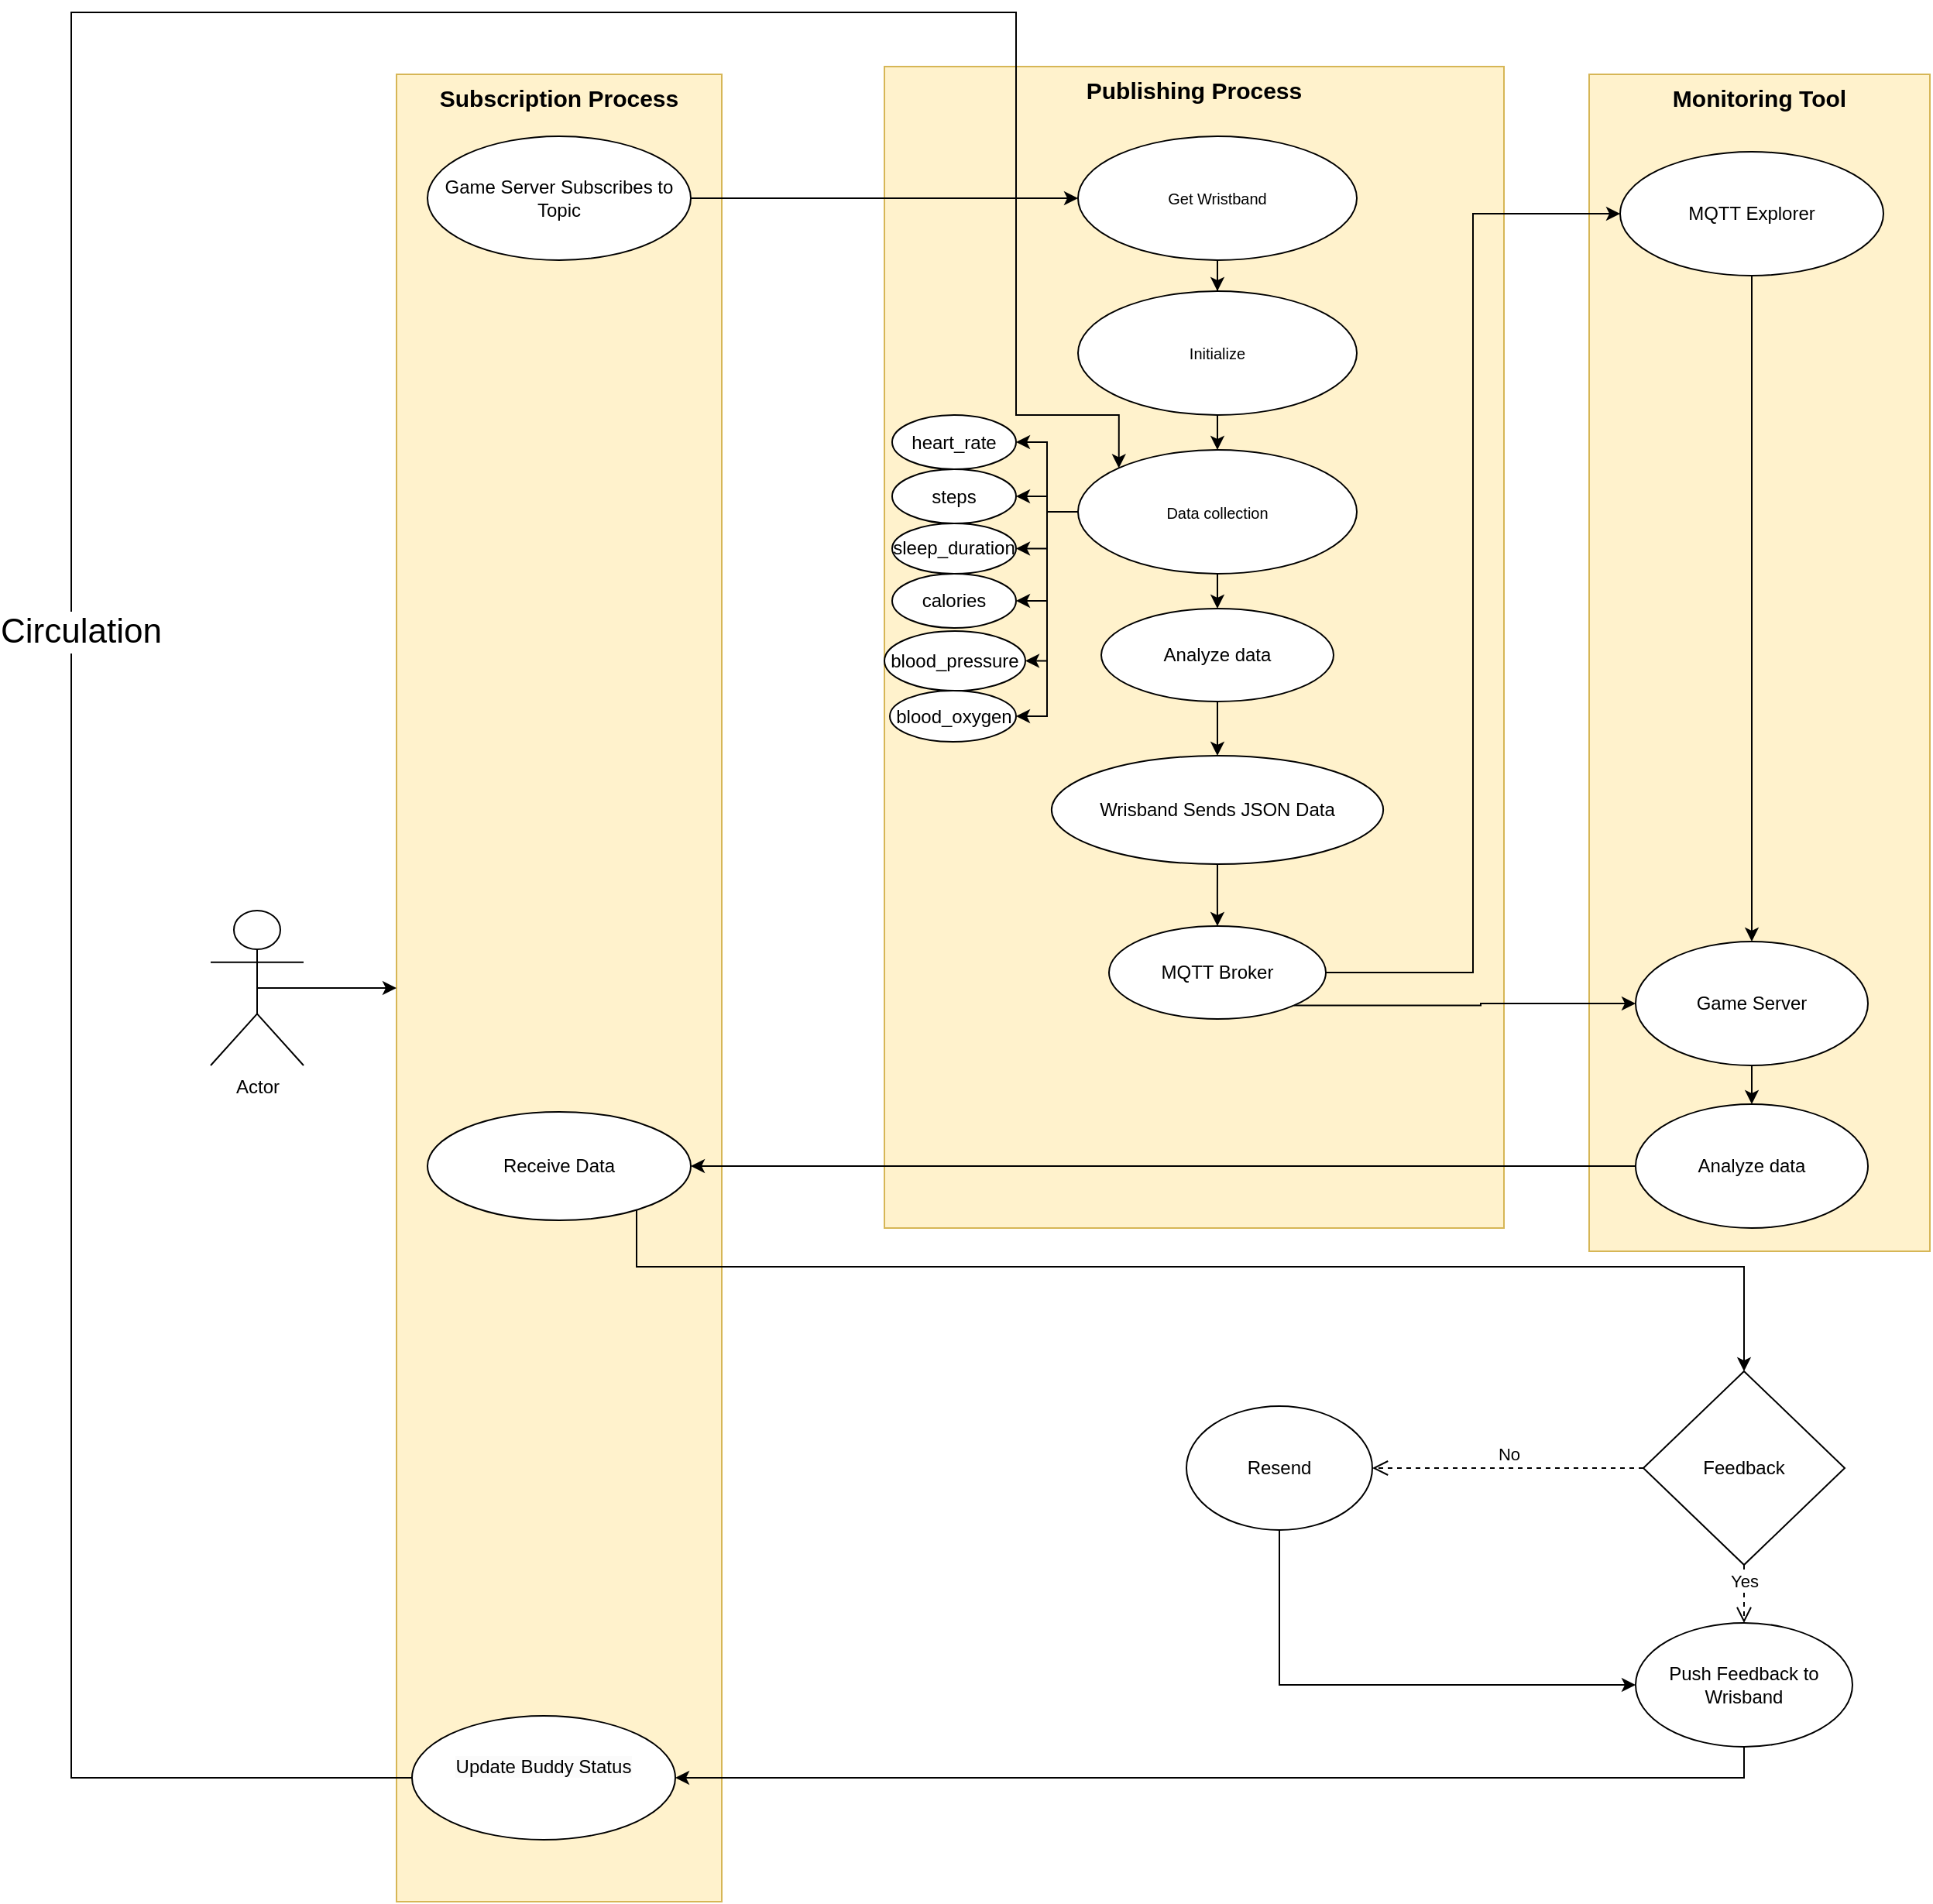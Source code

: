 <mxfile version="27.1.4">
  <diagram name="第 1 页" id="_9PPavwD3CCcuWAf2doY">
    <mxGraphModel dx="2962" dy="1533" grid="0" gridSize="10" guides="1" tooltips="1" connect="1" arrows="1" fold="1" page="0" pageScale="1" pageWidth="827" pageHeight="1169" math="0" shadow="0">
      <root>
        <mxCell id="0" />
        <mxCell id="1" parent="0" />
        <mxCell id="JhrDCpCHhot6Ddgrnvpp-4" value="Subscription Process" style="rounded=0;whiteSpace=wrap;html=1;fontStyle=1;verticalAlign=top;fontSize=15;fillColor=#fff2cc;strokeColor=#d6b656;" parent="1" vertex="1">
          <mxGeometry x="-330" y="-100" width="210" height="1180" as="geometry" />
        </mxCell>
        <mxCell id="JhrDCpCHhot6Ddgrnvpp-8" value="Publishing Process" style="rounded=0;whiteSpace=wrap;html=1;fontStyle=1;verticalAlign=top;fontSize=15;fillColor=#fff2cc;strokeColor=#d6b656;" parent="1" vertex="1">
          <mxGeometry x="-15" y="-105" width="400" height="750" as="geometry" />
        </mxCell>
        <mxCell id="JhrDCpCHhot6Ddgrnvpp-11" value="Monitoring Tool" style="rounded=0;whiteSpace=wrap;html=1;fontStyle=1;verticalAlign=top;fontSize=15;fillColor=#fff2cc;strokeColor=#d6b656;" parent="1" vertex="1">
          <mxGeometry x="440" y="-100" width="220" height="760" as="geometry" />
        </mxCell>
        <mxCell id="JhrDCpCHhot6Ddgrnvpp-17" value="Feedback" style="rhombus;whiteSpace=wrap;html=1;" parent="1" vertex="1">
          <mxGeometry x="475" y="737.5" width="130" height="125" as="geometry" />
        </mxCell>
        <mxCell id="JhrDCpCHhot6Ddgrnvpp-26" style="edgeStyle=orthogonalEdgeStyle;rounded=0;orthogonalLoop=1;jettySize=auto;html=1;exitX=0.5;exitY=0.5;exitDx=0;exitDy=0;exitPerimeter=0;" parent="1" source="JhrDCpCHhot6Ddgrnvpp-19" target="JhrDCpCHhot6Ddgrnvpp-4" edge="1">
          <mxGeometry relative="1" as="geometry" />
        </mxCell>
        <mxCell id="JhrDCpCHhot6Ddgrnvpp-19" value="Actor" style="shape=umlActor;verticalLabelPosition=bottom;verticalAlign=top;html=1;" parent="1" vertex="1">
          <mxGeometry x="-450" y="440" width="60" height="100" as="geometry" />
        </mxCell>
        <mxCell id="JhrDCpCHhot6Ddgrnvpp-29" style="edgeStyle=orthogonalEdgeStyle;rounded=0;orthogonalLoop=1;jettySize=auto;html=1;exitX=1;exitY=0.5;exitDx=0;exitDy=0;entryX=0;entryY=0.5;entryDx=0;entryDy=0;" parent="1" source="JhrDCpCHhot6Ddgrnvpp-20" target="JhrDCpCHhot6Ddgrnvpp-27" edge="1">
          <mxGeometry relative="1" as="geometry" />
        </mxCell>
        <mxCell id="JhrDCpCHhot6Ddgrnvpp-20" value="Game Server Subscribes to Topic" style="ellipse;whiteSpace=wrap;html=1;" parent="1" vertex="1">
          <mxGeometry x="-310" y="-60" width="170" height="80" as="geometry" />
        </mxCell>
        <mxCell id="JhrDCpCHhot6Ddgrnvpp-31" value="" style="edgeStyle=orthogonalEdgeStyle;rounded=0;orthogonalLoop=1;jettySize=auto;html=1;" parent="1" source="JhrDCpCHhot6Ddgrnvpp-21" target="JhrDCpCHhot6Ddgrnvpp-22" edge="1">
          <mxGeometry relative="1" as="geometry" />
        </mxCell>
        <mxCell id="JhrDCpCHhot6Ddgrnvpp-21" value="Wrisband Sends JSON Data" style="ellipse;whiteSpace=wrap;html=1;" parent="1" vertex="1">
          <mxGeometry x="92.94" y="340" width="214.13" height="70" as="geometry" />
        </mxCell>
        <mxCell id="JhrDCpCHhot6Ddgrnvpp-73" style="edgeStyle=orthogonalEdgeStyle;rounded=0;orthogonalLoop=1;jettySize=auto;html=1;exitX=1;exitY=0.5;exitDx=0;exitDy=0;entryX=0;entryY=0.5;entryDx=0;entryDy=0;" parent="1" source="JhrDCpCHhot6Ddgrnvpp-22" target="JhrDCpCHhot6Ddgrnvpp-59" edge="1">
          <mxGeometry relative="1" as="geometry" />
        </mxCell>
        <mxCell id="JhrDCpCHhot6Ddgrnvpp-90" style="edgeStyle=orthogonalEdgeStyle;rounded=0;orthogonalLoop=1;jettySize=auto;html=1;exitX=1;exitY=1;exitDx=0;exitDy=0;" parent="1" source="JhrDCpCHhot6Ddgrnvpp-22" target="JhrDCpCHhot6Ddgrnvpp-60" edge="1">
          <mxGeometry relative="1" as="geometry" />
        </mxCell>
        <mxCell id="JhrDCpCHhot6Ddgrnvpp-22" value="MQTT Broker" style="ellipse;whiteSpace=wrap;html=1;" parent="1" vertex="1">
          <mxGeometry x="130" y="450" width="140" height="60" as="geometry" />
        </mxCell>
        <mxCell id="JhrDCpCHhot6Ddgrnvpp-58" style="edgeStyle=orthogonalEdgeStyle;rounded=0;orthogonalLoop=1;jettySize=auto;html=1;exitX=1;exitY=1;exitDx=0;exitDy=0;" parent="1" source="JhrDCpCHhot6Ddgrnvpp-23" target="JhrDCpCHhot6Ddgrnvpp-17" edge="1">
          <mxGeometry relative="1" as="geometry">
            <Array as="points">
              <mxPoint x="-175" y="630" />
              <mxPoint x="-175" y="670" />
              <mxPoint x="540" y="670" />
            </Array>
          </mxGeometry>
        </mxCell>
        <mxCell id="JhrDCpCHhot6Ddgrnvpp-23" value="Receive Data" style="ellipse;whiteSpace=wrap;html=1;" parent="1" vertex="1">
          <mxGeometry x="-310" y="570" width="170" height="70" as="geometry" />
        </mxCell>
        <mxCell id="JhrDCpCHhot6Ddgrnvpp-82" style="edgeStyle=orthogonalEdgeStyle;rounded=0;orthogonalLoop=1;jettySize=auto;html=1;exitX=0;exitY=0.5;exitDx=0;exitDy=0;entryX=0;entryY=0;entryDx=0;entryDy=0;" parent="1" source="JhrDCpCHhot6Ddgrnvpp-24" target="JhrDCpCHhot6Ddgrnvpp-66" edge="1">
          <mxGeometry relative="1" as="geometry">
            <mxPoint x="-540" y="-180" as="targetPoint" />
            <Array as="points">
              <mxPoint x="-540" y="1000" />
              <mxPoint x="-540" y="-140" />
              <mxPoint x="70" y="-140" />
              <mxPoint x="70" y="120" />
              <mxPoint x="137" y="120" />
            </Array>
          </mxGeometry>
        </mxCell>
        <mxCell id="JhrDCpCHhot6Ddgrnvpp-83" value="Circulation" style="edgeLabel;html=1;align=center;verticalAlign=middle;resizable=0;points=[];fontSize=22;" parent="JhrDCpCHhot6Ddgrnvpp-82" vertex="1" connectable="0">
          <mxGeometry x="0.366" y="-4" relative="1" as="geometry">
            <mxPoint x="-226" y="396" as="offset" />
          </mxGeometry>
        </mxCell>
        <mxCell id="JhrDCpCHhot6Ddgrnvpp-24" value="&#xa;&lt;span style=&quot;color: rgb(0, 0, 0); font-family: Helvetica; font-size: 12px; font-style: normal; font-variant-ligatures: normal; font-variant-caps: normal; font-weight: 400; letter-spacing: normal; orphans: 2; text-align: center; text-indent: 0px; text-transform: none; widows: 2; word-spacing: 0px; -webkit-text-stroke-width: 0px; white-space: normal; background-color: rgb(251, 251, 251); text-decoration-thickness: initial; text-decoration-style: initial; text-decoration-color: initial; display: inline !important; float: none;&quot;&gt;Update Buddy Status&lt;/span&gt;&#xa;&#xa;" style="ellipse;whiteSpace=wrap;html=1;" parent="1" vertex="1">
          <mxGeometry x="-320" y="960" width="170" height="80" as="geometry" />
        </mxCell>
        <mxCell id="JhrDCpCHhot6Ddgrnvpp-65" value="" style="edgeStyle=orthogonalEdgeStyle;rounded=0;orthogonalLoop=1;jettySize=auto;html=1;" parent="1" source="JhrDCpCHhot6Ddgrnvpp-27" target="JhrDCpCHhot6Ddgrnvpp-64" edge="1">
          <mxGeometry relative="1" as="geometry" />
        </mxCell>
        <mxCell id="JhrDCpCHhot6Ddgrnvpp-27" value="&lt;span style=&quot;font-size: x-small;&quot;&gt;Get&amp;nbsp;&lt;/span&gt;&lt;span style=&quot;font-size: x-small;&quot;&gt;Wristband&lt;/span&gt;" style="ellipse;whiteSpace=wrap;html=1;" parent="1" vertex="1">
          <mxGeometry x="110" y="-60" width="180" height="80" as="geometry" />
        </mxCell>
        <mxCell id="JhrDCpCHhot6Ddgrnvpp-43" value="No" style="html=1;verticalAlign=bottom;endArrow=open;dashed=1;endSize=8;curved=0;rounded=0;exitX=0;exitY=0.5;exitDx=0;exitDy=0;" parent="1" source="JhrDCpCHhot6Ddgrnvpp-17" target="JhrDCpCHhot6Ddgrnvpp-62" edge="1">
          <mxGeometry relative="1" as="geometry">
            <mxPoint x="470" y="650" as="sourcePoint" />
            <mxPoint x="250" y="700" as="targetPoint" />
          </mxGeometry>
        </mxCell>
        <mxCell id="JhrDCpCHhot6Ddgrnvpp-44" value="Yes" style="html=1;verticalAlign=bottom;endArrow=open;dashed=1;endSize=8;curved=0;rounded=0;exitX=0.5;exitY=1;exitDx=0;exitDy=0;entryX=0.5;entryY=0;entryDx=0;entryDy=0;" parent="1" source="JhrDCpCHhot6Ddgrnvpp-17" target="JhrDCpCHhot6Ddgrnvpp-61" edge="1">
          <mxGeometry relative="1" as="geometry">
            <mxPoint x="550" y="710" as="sourcePoint" />
            <mxPoint x="534.032" y="890.0" as="targetPoint" />
          </mxGeometry>
        </mxCell>
        <mxCell id="JhrDCpCHhot6Ddgrnvpp-45" value="heart_rate" style="ellipse;whiteSpace=wrap;html=1;" parent="1" vertex="1">
          <mxGeometry x="-10.0" y="120" width="80" height="35" as="geometry" />
        </mxCell>
        <mxCell id="JhrDCpCHhot6Ddgrnvpp-46" value="steps" style="ellipse;whiteSpace=wrap;html=1;" parent="1" vertex="1">
          <mxGeometry x="-10.0" y="155" width="80" height="35" as="geometry" />
        </mxCell>
        <mxCell id="JhrDCpCHhot6Ddgrnvpp-47" value="sleep_duration" style="ellipse;whiteSpace=wrap;html=1;" parent="1" vertex="1">
          <mxGeometry x="-10" y="190" width="80" height="32.5" as="geometry" />
        </mxCell>
        <mxCell id="JhrDCpCHhot6Ddgrnvpp-48" value="calories" style="ellipse;whiteSpace=wrap;html=1;" parent="1" vertex="1">
          <mxGeometry x="-10.0" y="222.5" width="80" height="35" as="geometry" />
        </mxCell>
        <mxCell id="JhrDCpCHhot6Ddgrnvpp-74" style="edgeStyle=orthogonalEdgeStyle;rounded=0;orthogonalLoop=1;jettySize=auto;html=1;exitX=0.5;exitY=1;exitDx=0;exitDy=0;entryX=0.5;entryY=0;entryDx=0;entryDy=0;" parent="1" source="JhrDCpCHhot6Ddgrnvpp-59" target="JhrDCpCHhot6Ddgrnvpp-60" edge="1">
          <mxGeometry relative="1" as="geometry" />
        </mxCell>
        <mxCell id="JhrDCpCHhot6Ddgrnvpp-59" value="MQTT Explorer" style="ellipse;whiteSpace=wrap;html=1;" parent="1" vertex="1">
          <mxGeometry x="460" y="-50" width="170" height="80" as="geometry" />
        </mxCell>
        <mxCell id="JhrDCpCHhot6Ddgrnvpp-77" value="" style="edgeStyle=orthogonalEdgeStyle;rounded=0;orthogonalLoop=1;jettySize=auto;html=1;" parent="1" source="JhrDCpCHhot6Ddgrnvpp-60" target="JhrDCpCHhot6Ddgrnvpp-76" edge="1">
          <mxGeometry relative="1" as="geometry" />
        </mxCell>
        <mxCell id="JhrDCpCHhot6Ddgrnvpp-60" value="Game Server" style="ellipse;whiteSpace=wrap;html=1;" parent="1" vertex="1">
          <mxGeometry x="470" y="460" width="150" height="80" as="geometry" />
        </mxCell>
        <mxCell id="JhrDCpCHhot6Ddgrnvpp-81" style="edgeStyle=orthogonalEdgeStyle;rounded=0;orthogonalLoop=1;jettySize=auto;html=1;exitX=0.5;exitY=1;exitDx=0;exitDy=0;" parent="1" source="JhrDCpCHhot6Ddgrnvpp-61" target="JhrDCpCHhot6Ddgrnvpp-24" edge="1">
          <mxGeometry relative="1" as="geometry" />
        </mxCell>
        <mxCell id="JhrDCpCHhot6Ddgrnvpp-61" value="Push Feedback to Wrisband" style="ellipse;whiteSpace=wrap;html=1;" parent="1" vertex="1">
          <mxGeometry x="470" y="900" width="140" height="80" as="geometry" />
        </mxCell>
        <mxCell id="JhrDCpCHhot6Ddgrnvpp-63" style="edgeStyle=orthogonalEdgeStyle;rounded=0;orthogonalLoop=1;jettySize=auto;html=1;exitX=0.5;exitY=1;exitDx=0;exitDy=0;entryX=0;entryY=0.5;entryDx=0;entryDy=0;" parent="1" source="JhrDCpCHhot6Ddgrnvpp-62" target="JhrDCpCHhot6Ddgrnvpp-61" edge="1">
          <mxGeometry relative="1" as="geometry" />
        </mxCell>
        <mxCell id="JhrDCpCHhot6Ddgrnvpp-62" value="Resend" style="ellipse;whiteSpace=wrap;html=1;" parent="1" vertex="1">
          <mxGeometry x="180" y="760.0" width="120" height="80" as="geometry" />
        </mxCell>
        <mxCell id="JhrDCpCHhot6Ddgrnvpp-67" value="" style="edgeStyle=orthogonalEdgeStyle;rounded=0;orthogonalLoop=1;jettySize=auto;html=1;" parent="1" source="JhrDCpCHhot6Ddgrnvpp-64" target="JhrDCpCHhot6Ddgrnvpp-66" edge="1">
          <mxGeometry relative="1" as="geometry" />
        </mxCell>
        <mxCell id="JhrDCpCHhot6Ddgrnvpp-64" value="&lt;font size=&quot;1&quot;&gt;Initialize&lt;/font&gt;" style="ellipse;whiteSpace=wrap;html=1;" parent="1" vertex="1">
          <mxGeometry x="110" y="40" width="180" height="80" as="geometry" />
        </mxCell>
        <mxCell id="JhrDCpCHhot6Ddgrnvpp-68" style="edgeStyle=orthogonalEdgeStyle;rounded=0;orthogonalLoop=1;jettySize=auto;html=1;exitX=0;exitY=0.5;exitDx=0;exitDy=0;entryX=1;entryY=0.5;entryDx=0;entryDy=0;" parent="1" source="JhrDCpCHhot6Ddgrnvpp-66" target="JhrDCpCHhot6Ddgrnvpp-45" edge="1">
          <mxGeometry relative="1" as="geometry" />
        </mxCell>
        <mxCell id="JhrDCpCHhot6Ddgrnvpp-69" style="edgeStyle=orthogonalEdgeStyle;rounded=0;orthogonalLoop=1;jettySize=auto;html=1;exitX=0;exitY=0.5;exitDx=0;exitDy=0;entryX=1;entryY=0.5;entryDx=0;entryDy=0;" parent="1" source="JhrDCpCHhot6Ddgrnvpp-66" target="JhrDCpCHhot6Ddgrnvpp-46" edge="1">
          <mxGeometry relative="1" as="geometry" />
        </mxCell>
        <mxCell id="JhrDCpCHhot6Ddgrnvpp-70" style="edgeStyle=orthogonalEdgeStyle;rounded=0;orthogonalLoop=1;jettySize=auto;html=1;exitX=0;exitY=0.5;exitDx=0;exitDy=0;entryX=1;entryY=0.5;entryDx=0;entryDy=0;" parent="1" source="JhrDCpCHhot6Ddgrnvpp-66" target="JhrDCpCHhot6Ddgrnvpp-47" edge="1">
          <mxGeometry relative="1" as="geometry" />
        </mxCell>
        <mxCell id="JhrDCpCHhot6Ddgrnvpp-71" style="edgeStyle=orthogonalEdgeStyle;rounded=0;orthogonalLoop=1;jettySize=auto;html=1;exitX=0;exitY=0.5;exitDx=0;exitDy=0;entryX=1;entryY=0.5;entryDx=0;entryDy=0;" parent="1" source="JhrDCpCHhot6Ddgrnvpp-66" target="JhrDCpCHhot6Ddgrnvpp-48" edge="1">
          <mxGeometry relative="1" as="geometry" />
        </mxCell>
        <mxCell id="JhrDCpCHhot6Ddgrnvpp-98" value="" style="edgeStyle=orthogonalEdgeStyle;rounded=0;orthogonalLoop=1;jettySize=auto;html=1;" parent="1" source="JhrDCpCHhot6Ddgrnvpp-66" target="JhrDCpCHhot6Ddgrnvpp-97" edge="1">
          <mxGeometry relative="1" as="geometry" />
        </mxCell>
        <mxCell id="p-MilHl3_Y-T9Z1MwIU0-7" style="edgeStyle=orthogonalEdgeStyle;rounded=0;orthogonalLoop=1;jettySize=auto;html=1;exitX=0;exitY=0.5;exitDx=0;exitDy=0;entryX=1;entryY=0.5;entryDx=0;entryDy=0;" edge="1" parent="1" source="JhrDCpCHhot6Ddgrnvpp-66" target="p-MilHl3_Y-T9Z1MwIU0-2">
          <mxGeometry relative="1" as="geometry" />
        </mxCell>
        <mxCell id="p-MilHl3_Y-T9Z1MwIU0-8" style="edgeStyle=orthogonalEdgeStyle;rounded=0;orthogonalLoop=1;jettySize=auto;html=1;exitX=0;exitY=0.5;exitDx=0;exitDy=0;entryX=1;entryY=0.5;entryDx=0;entryDy=0;" edge="1" parent="1" source="JhrDCpCHhot6Ddgrnvpp-66" target="p-MilHl3_Y-T9Z1MwIU0-1">
          <mxGeometry relative="1" as="geometry">
            <Array as="points">
              <mxPoint x="90" y="183" />
              <mxPoint x="90" y="279" />
            </Array>
          </mxGeometry>
        </mxCell>
        <mxCell id="JhrDCpCHhot6Ddgrnvpp-66" value="&lt;font size=&quot;1&quot;&gt;Data collection&lt;/font&gt;" style="ellipse;whiteSpace=wrap;html=1;" parent="1" vertex="1">
          <mxGeometry x="110" y="142.5" width="180" height="80" as="geometry" />
        </mxCell>
        <mxCell id="JhrDCpCHhot6Ddgrnvpp-80" style="edgeStyle=orthogonalEdgeStyle;rounded=0;orthogonalLoop=1;jettySize=auto;html=1;exitX=0;exitY=0.5;exitDx=0;exitDy=0;" parent="1" source="JhrDCpCHhot6Ddgrnvpp-76" target="JhrDCpCHhot6Ddgrnvpp-23" edge="1">
          <mxGeometry relative="1" as="geometry" />
        </mxCell>
        <mxCell id="JhrDCpCHhot6Ddgrnvpp-76" value="Analyze data" style="ellipse;whiteSpace=wrap;html=1;" parent="1" vertex="1">
          <mxGeometry x="470" y="565" width="150" height="80" as="geometry" />
        </mxCell>
        <mxCell id="JhrDCpCHhot6Ddgrnvpp-100" style="edgeStyle=orthogonalEdgeStyle;rounded=0;orthogonalLoop=1;jettySize=auto;html=1;exitX=0.5;exitY=1;exitDx=0;exitDy=0;entryX=0.5;entryY=0;entryDx=0;entryDy=0;" parent="1" source="JhrDCpCHhot6Ddgrnvpp-97" target="JhrDCpCHhot6Ddgrnvpp-21" edge="1">
          <mxGeometry relative="1" as="geometry" />
        </mxCell>
        <mxCell id="JhrDCpCHhot6Ddgrnvpp-97" value="Analyze data" style="ellipse;whiteSpace=wrap;html=1;" parent="1" vertex="1">
          <mxGeometry x="125" y="245" width="150" height="60" as="geometry" />
        </mxCell>
        <mxCell id="p-MilHl3_Y-T9Z1MwIU0-1" value="blood_pressure" style="ellipse;whiteSpace=wrap;html=1;" vertex="1" parent="1">
          <mxGeometry x="-15" y="259.5" width="91" height="38.5" as="geometry" />
        </mxCell>
        <mxCell id="p-MilHl3_Y-T9Z1MwIU0-2" value="blood_oxygen" style="ellipse;whiteSpace=wrap;html=1;" vertex="1" parent="1">
          <mxGeometry x="-11.5" y="298" width="81.5" height="33" as="geometry" />
        </mxCell>
      </root>
    </mxGraphModel>
  </diagram>
</mxfile>
